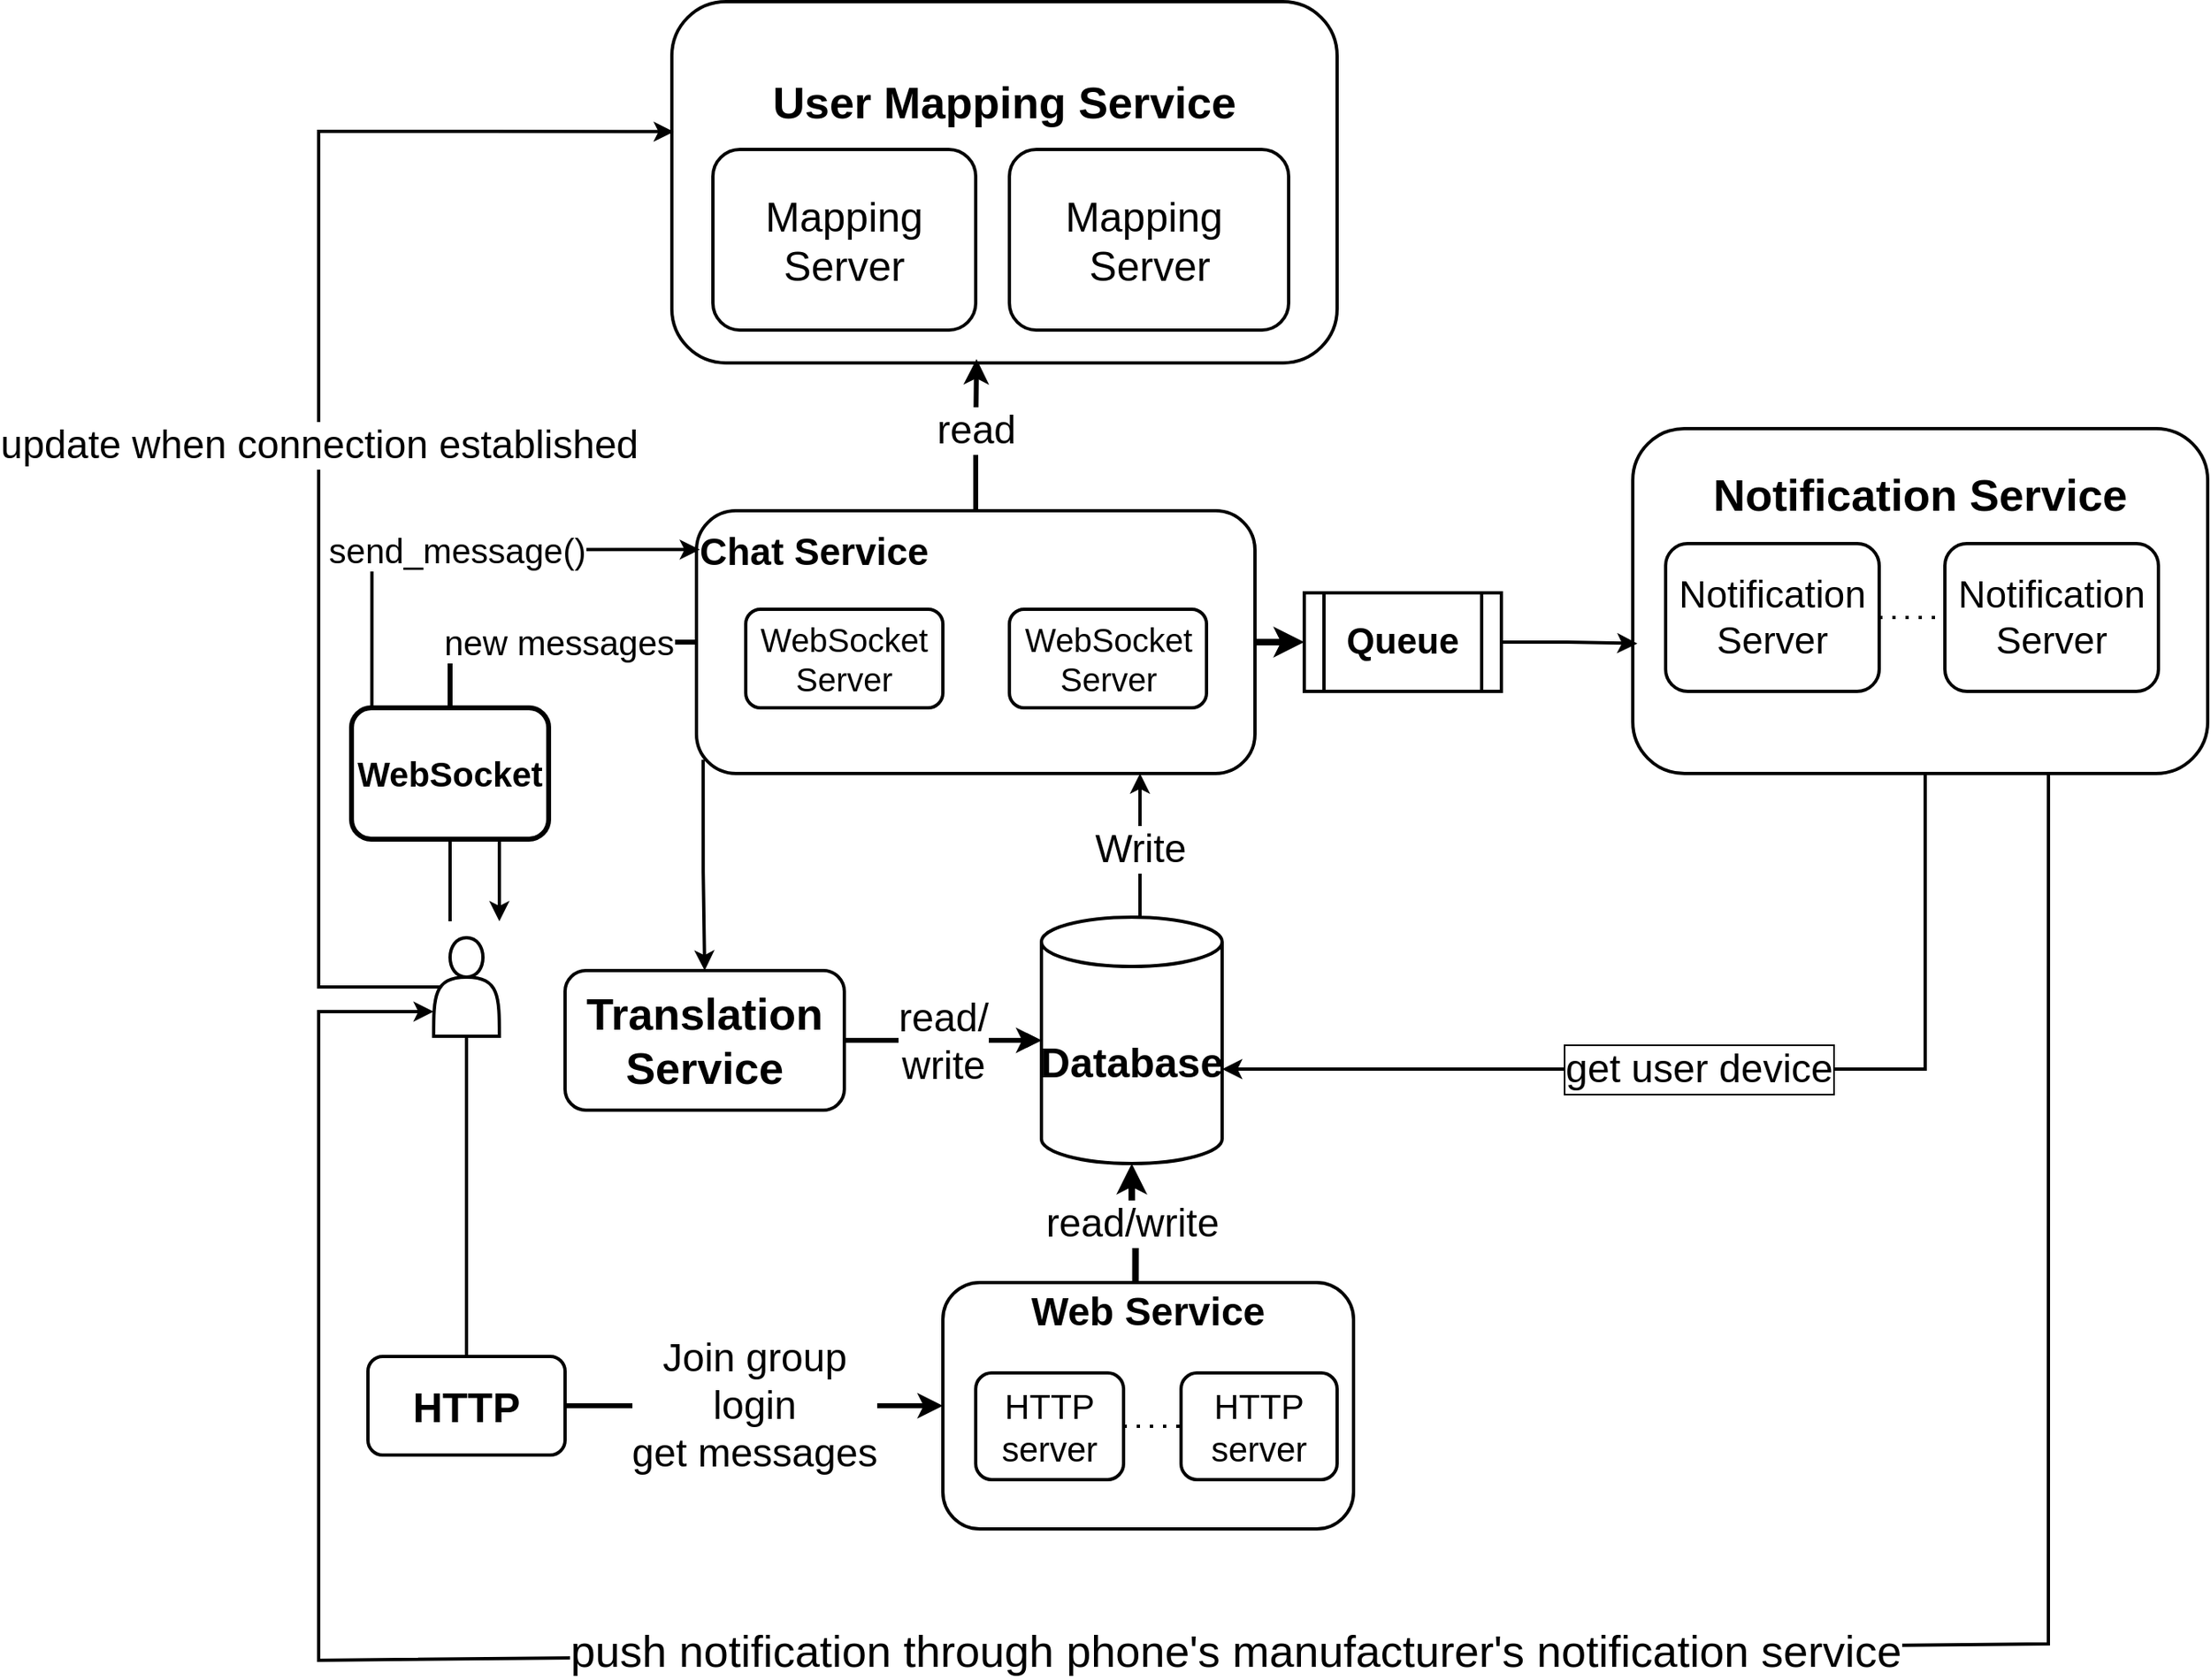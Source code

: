 <mxfile version="24.8.6">
  <diagram name="Page-1" id="g55GdgA-_zBSRBi2njSK">
    <mxGraphModel dx="2221" dy="1895" grid="1" gridSize="10" guides="1" tooltips="1" connect="1" arrows="1" fold="1" page="1" pageScale="1" pageWidth="850" pageHeight="1100" math="0" shadow="0">
      <root>
        <mxCell id="0" />
        <mxCell id="1" parent="0" />
        <mxCell id="m2pLiDt2gWZzEbOycwxZ-1" value="User Mapping Service&lt;div style=&quot;font-size: 27px;&quot;&gt;&lt;br style=&quot;font-size: 27px;&quot;&gt;&lt;/div&gt;&lt;div style=&quot;font-size: 27px;&quot;&gt;&lt;br style=&quot;font-size: 27px;&quot;&gt;&lt;/div&gt;&lt;div style=&quot;font-size: 27px;&quot;&gt;&lt;br style=&quot;font-size: 27px;&quot;&gt;&lt;/div&gt;" style="rounded=1;whiteSpace=wrap;html=1;fontSize=27;fontStyle=1;strokeWidth=2;" vertex="1" parent="1">
          <mxGeometry x="135" y="-10" width="405" height="220" as="geometry" />
        </mxCell>
        <mxCell id="m2pLiDt2gWZzEbOycwxZ-2" value="Mapping&lt;div style=&quot;font-size: 25px;&quot;&gt;Server&lt;/div&gt;" style="rounded=1;whiteSpace=wrap;html=1;fontSize=25;strokeWidth=2;fontStyle=0" vertex="1" parent="1">
          <mxGeometry x="160" y="80" width="160" height="110" as="geometry" />
        </mxCell>
        <mxCell id="m2pLiDt2gWZzEbOycwxZ-4" value="Mapping&amp;nbsp;&lt;div style=&quot;font-size: 25px;&quot;&gt;Server&lt;/div&gt;" style="rounded=1;whiteSpace=wrap;html=1;fontSize=25;strokeWidth=2;fontStyle=0" vertex="1" parent="1">
          <mxGeometry x="340.5" y="80" width="170" height="110" as="geometry" />
        </mxCell>
        <mxCell id="m2pLiDt2gWZzEbOycwxZ-8" value="read" style="edgeStyle=orthogonalEdgeStyle;rounded=0;orthogonalLoop=1;jettySize=auto;html=1;fontSize=24;entryX=0.458;entryY=0.989;entryDx=0;entryDy=0;entryPerimeter=0;strokeWidth=3;" edge="1" parent="1" source="m2pLiDt2gWZzEbOycwxZ-5" target="m2pLiDt2gWZzEbOycwxZ-1">
          <mxGeometry x="0.053" relative="1" as="geometry">
            <mxPoint x="290" y="220" as="targetPoint" />
            <mxPoint y="-1" as="offset" />
          </mxGeometry>
        </mxCell>
        <mxCell id="m2pLiDt2gWZzEbOycwxZ-13" value="" style="edgeStyle=orthogonalEdgeStyle;rounded=0;orthogonalLoop=1;jettySize=auto;html=1;strokeWidth=4;" edge="1" parent="1" source="m2pLiDt2gWZzEbOycwxZ-5" target="m2pLiDt2gWZzEbOycwxZ-12">
          <mxGeometry relative="1" as="geometry" />
        </mxCell>
        <mxCell id="m2pLiDt2gWZzEbOycwxZ-5" value="Chat Service&lt;div style=&quot;font-size: 23px;&quot;&gt;&lt;br style=&quot;font-size: 23px;&quot;&gt;&lt;/div&gt;&lt;div style=&quot;font-size: 23px;&quot;&gt;&lt;br style=&quot;font-size: 23px;&quot;&gt;&lt;/div&gt;&lt;div style=&quot;font-size: 23px;&quot;&gt;&lt;br style=&quot;font-size: 23px;&quot;&gt;&lt;/div&gt;&lt;div style=&quot;font-size: 23px;&quot;&gt;&lt;br style=&quot;font-size: 23px;&quot;&gt;&lt;/div&gt;" style="rounded=1;whiteSpace=wrap;html=1;align=left;fontSize=23;fontStyle=1;strokeWidth=2;" vertex="1" parent="1">
          <mxGeometry x="150" y="300" width="340" height="160" as="geometry" />
        </mxCell>
        <mxCell id="m2pLiDt2gWZzEbOycwxZ-6" value="WebSocket Server" style="rounded=1;whiteSpace=wrap;html=1;fontSize=20;strokeWidth=2;" vertex="1" parent="1">
          <mxGeometry x="180" y="360" width="120" height="60" as="geometry" />
        </mxCell>
        <mxCell id="m2pLiDt2gWZzEbOycwxZ-7" value="WebSocket Server" style="rounded=1;whiteSpace=wrap;html=1;fontSize=20;strokeWidth=2;" vertex="1" parent="1">
          <mxGeometry x="340.5" y="360" width="120" height="60" as="geometry" />
        </mxCell>
        <mxCell id="m2pLiDt2gWZzEbOycwxZ-9" value="Notification Service&lt;div style=&quot;font-size: 27px;&quot;&gt;&lt;br style=&quot;font-size: 27px;&quot;&gt;&lt;/div&gt;&lt;div style=&quot;font-size: 27px;&quot;&gt;&lt;br style=&quot;font-size: 27px;&quot;&gt;&lt;/div&gt;&lt;div style=&quot;font-size: 27px;&quot;&gt;&lt;br style=&quot;font-size: 27px;&quot;&gt;&lt;/div&gt;&lt;div style=&quot;font-size: 27px;&quot;&gt;&lt;br style=&quot;font-size: 27px;&quot;&gt;&lt;/div&gt;" style="rounded=1;whiteSpace=wrap;html=1;fontSize=27;fontStyle=1;strokeWidth=2;" vertex="1" parent="1">
          <mxGeometry x="720" y="250" width="350" height="210" as="geometry" />
        </mxCell>
        <mxCell id="m2pLiDt2gWZzEbOycwxZ-10" value="Notification Server" style="rounded=1;whiteSpace=wrap;html=1;fontSize=23;strokeWidth=2;" vertex="1" parent="1">
          <mxGeometry x="740" y="320" width="130" height="90" as="geometry" />
        </mxCell>
        <mxCell id="m2pLiDt2gWZzEbOycwxZ-11" value="Notification Server" style="rounded=1;whiteSpace=wrap;html=1;fontSize=23;strokeWidth=2;" vertex="1" parent="1">
          <mxGeometry x="910" y="320" width="130" height="90" as="geometry" />
        </mxCell>
        <mxCell id="m2pLiDt2gWZzEbOycwxZ-14" value="" style="edgeStyle=orthogonalEdgeStyle;rounded=0;orthogonalLoop=1;jettySize=auto;html=1;strokeWidth=2;entryX=0.008;entryY=0.623;entryDx=0;entryDy=0;entryPerimeter=0;" edge="1" parent="1" source="m2pLiDt2gWZzEbOycwxZ-12" target="m2pLiDt2gWZzEbOycwxZ-9">
          <mxGeometry relative="1" as="geometry">
            <mxPoint x="640" y="380" as="targetPoint" />
            <Array as="points" />
          </mxGeometry>
        </mxCell>
        <mxCell id="m2pLiDt2gWZzEbOycwxZ-12" value="Queue" style="shape=process;whiteSpace=wrap;html=1;backgroundOutline=1;fontSize=22;fontStyle=1;strokeWidth=2;" vertex="1" parent="1">
          <mxGeometry x="520" y="350" width="120" height="60" as="geometry" />
        </mxCell>
        <mxCell id="m2pLiDt2gWZzEbOycwxZ-16" value="Write" style="edgeStyle=orthogonalEdgeStyle;rounded=0;orthogonalLoop=1;jettySize=auto;html=1;strokeWidth=2;fontSize=24;exitX=0.5;exitY=0;exitDx=0;exitDy=0;exitPerimeter=0;" edge="1" parent="1" source="m2pLiDt2gWZzEbOycwxZ-15" target="m2pLiDt2gWZzEbOycwxZ-5">
          <mxGeometry relative="1" as="geometry">
            <Array as="points">
              <mxPoint x="420" y="548" />
            </Array>
          </mxGeometry>
        </mxCell>
        <mxCell id="m2pLiDt2gWZzEbOycwxZ-15" value="Database" style="shape=cylinder3;whiteSpace=wrap;html=1;boundedLbl=1;backgroundOutline=1;size=15;fontSize=25;fontStyle=1;strokeWidth=2;" vertex="1" parent="1">
          <mxGeometry x="360" y="547.5" width="110" height="150" as="geometry" />
        </mxCell>
        <mxCell id="m2pLiDt2gWZzEbOycwxZ-18" value="get user device" style="edgeStyle=orthogonalEdgeStyle;rounded=0;orthogonalLoop=1;jettySize=auto;html=1;exitX=0.5;exitY=1;exitDx=0;exitDy=0;fontSize=24;strokeWidth=2;labelBorderColor=default;" edge="1" parent="1" source="m2pLiDt2gWZzEbOycwxZ-9">
          <mxGeometry x="0.052" relative="1" as="geometry">
            <mxPoint x="911.6" y="490.0" as="sourcePoint" />
            <mxPoint x="470" y="640" as="targetPoint" />
            <Array as="points">
              <mxPoint x="898" y="460" />
              <mxPoint x="898" y="640" />
            </Array>
            <mxPoint as="offset" />
          </mxGeometry>
        </mxCell>
        <mxCell id="m2pLiDt2gWZzEbOycwxZ-24" value="read/write" style="edgeStyle=orthogonalEdgeStyle;rounded=0;orthogonalLoop=1;jettySize=auto;html=1;fontSize=24;strokeWidth=4;exitX=0.469;exitY=-0.005;exitDx=0;exitDy=0;exitPerimeter=0;" edge="1" parent="1" source="m2pLiDt2gWZzEbOycwxZ-19" target="m2pLiDt2gWZzEbOycwxZ-15">
          <mxGeometry x="0.02" y="-1" relative="1" as="geometry">
            <mxPoint x="376" y="772" as="sourcePoint" />
            <mxPoint x="-1" as="offset" />
          </mxGeometry>
        </mxCell>
        <mxCell id="m2pLiDt2gWZzEbOycwxZ-19" value="Web Service&lt;div&gt;&lt;br&gt;&lt;/div&gt;&lt;div&gt;&lt;br&gt;&lt;/div&gt;&lt;div&gt;&lt;br&gt;&lt;/div&gt;&lt;div&gt;&lt;br&gt;&lt;/div&gt;" style="rounded=1;whiteSpace=wrap;html=1;fontSize=24;fontStyle=1;strokeWidth=2;" vertex="1" parent="1">
          <mxGeometry x="300" y="770" width="250" height="150" as="geometry" />
        </mxCell>
        <mxCell id="m2pLiDt2gWZzEbOycwxZ-20" value="HTTP server" style="rounded=1;whiteSpace=wrap;html=1;fontSize=21;strokeWidth=2;" vertex="1" parent="1">
          <mxGeometry x="320" y="825" width="90" height="65" as="geometry" />
        </mxCell>
        <mxCell id="m2pLiDt2gWZzEbOycwxZ-21" value="HTTP server" style="rounded=1;whiteSpace=wrap;html=1;fontSize=21;strokeWidth=2;" vertex="1" parent="1">
          <mxGeometry x="445" y="825" width="95" height="65" as="geometry" />
        </mxCell>
        <mxCell id="m2pLiDt2gWZzEbOycwxZ-22" value="" style="endArrow=none;dashed=1;html=1;dashPattern=1 3;strokeWidth=2;rounded=0;entryX=0;entryY=0.5;entryDx=0;entryDy=0;exitX=1;exitY=0.5;exitDx=0;exitDy=0;" edge="1" parent="1" source="m2pLiDt2gWZzEbOycwxZ-20" target="m2pLiDt2gWZzEbOycwxZ-21">
          <mxGeometry width="50" height="50" relative="1" as="geometry">
            <mxPoint x="330" y="800" as="sourcePoint" />
            <mxPoint x="380" y="750" as="targetPoint" />
          </mxGeometry>
        </mxCell>
        <mxCell id="m2pLiDt2gWZzEbOycwxZ-23" value="" style="endArrow=none;dashed=1;html=1;dashPattern=1 3;strokeWidth=2;rounded=0;entryX=0;entryY=0.5;entryDx=0;entryDy=0;exitX=1;exitY=0.5;exitDx=0;exitDy=0;" edge="1" parent="1" source="m2pLiDt2gWZzEbOycwxZ-10" target="m2pLiDt2gWZzEbOycwxZ-11">
          <mxGeometry width="50" height="50" relative="1" as="geometry">
            <mxPoint x="400" y="530" as="sourcePoint" />
            <mxPoint x="450" y="480" as="targetPoint" />
          </mxGeometry>
        </mxCell>
        <mxCell id="m2pLiDt2gWZzEbOycwxZ-25" value="WebSocket" style="rounded=1;whiteSpace=wrap;html=1;fontSize=21;fontStyle=1;strokeWidth=3;" vertex="1" parent="1">
          <mxGeometry x="-60" y="420" width="120" height="80" as="geometry" />
        </mxCell>
        <mxCell id="m2pLiDt2gWZzEbOycwxZ-26" value="send_message()" style="edgeStyle=orthogonalEdgeStyle;rounded=0;orthogonalLoop=1;jettySize=auto;html=1;entryX=0.006;entryY=0.148;entryDx=0;entryDy=0;entryPerimeter=0;exitX=0.103;exitY=0.005;exitDx=0;exitDy=0;fontSize=21;strokeWidth=2;exitPerimeter=0;" edge="1" parent="1" source="m2pLiDt2gWZzEbOycwxZ-25" target="m2pLiDt2gWZzEbOycwxZ-5">
          <mxGeometry relative="1" as="geometry" />
        </mxCell>
        <mxCell id="m2pLiDt2gWZzEbOycwxZ-28" value="new messages" style="endArrow=none;html=1;rounded=0;entryX=0;entryY=0.5;entryDx=0;entryDy=0;exitX=0.5;exitY=0;exitDx=0;exitDy=0;fontSize=21;strokeWidth=3;" edge="1" parent="1" source="m2pLiDt2gWZzEbOycwxZ-25" target="m2pLiDt2gWZzEbOycwxZ-5">
          <mxGeometry x="0.111" width="50" height="50" relative="1" as="geometry">
            <mxPoint x="400" y="530" as="sourcePoint" />
            <mxPoint x="450" y="480" as="targetPoint" />
            <Array as="points">
              <mxPoint y="380" />
            </Array>
            <mxPoint as="offset" />
          </mxGeometry>
        </mxCell>
        <mxCell id="m2pLiDt2gWZzEbOycwxZ-29" value="" style="endArrow=classic;html=1;rounded=0;exitX=0.75;exitY=1;exitDx=0;exitDy=0;strokeWidth=2;" edge="1" parent="1" source="m2pLiDt2gWZzEbOycwxZ-25">
          <mxGeometry width="50" height="50" relative="1" as="geometry">
            <mxPoint x="400" y="530" as="sourcePoint" />
            <mxPoint x="30" y="550" as="targetPoint" />
          </mxGeometry>
        </mxCell>
        <mxCell id="m2pLiDt2gWZzEbOycwxZ-30" value="" style="endArrow=none;html=1;rounded=0;entryX=0.5;entryY=1;entryDx=0;entryDy=0;strokeWidth=2;" edge="1" parent="1" target="m2pLiDt2gWZzEbOycwxZ-25">
          <mxGeometry width="50" height="50" relative="1" as="geometry">
            <mxPoint y="550" as="sourcePoint" />
            <mxPoint x="450" y="480" as="targetPoint" />
          </mxGeometry>
        </mxCell>
        <mxCell id="m2pLiDt2gWZzEbOycwxZ-31" value="" style="shape=actor;whiteSpace=wrap;html=1;strokeWidth=2;" vertex="1" parent="1">
          <mxGeometry x="-10" y="560" width="40" height="60" as="geometry" />
        </mxCell>
        <mxCell id="m2pLiDt2gWZzEbOycwxZ-32" value="update when connection established" style="endArrow=classic;html=1;rounded=0;entryX=0.003;entryY=0.36;entryDx=0;entryDy=0;entryPerimeter=0;exitX=0.1;exitY=0.5;exitDx=0;exitDy=0;exitPerimeter=0;fontSize=24;strokeWidth=2;" edge="1" parent="1" source="m2pLiDt2gWZzEbOycwxZ-31" target="m2pLiDt2gWZzEbOycwxZ-1">
          <mxGeometry x="-0.003" width="50" height="50" relative="1" as="geometry">
            <mxPoint x="400" y="530" as="sourcePoint" />
            <mxPoint x="450" y="480" as="targetPoint" />
            <Array as="points">
              <mxPoint x="-80" y="590" />
              <mxPoint x="-80" y="69" />
              <mxPoint x="20" y="69" />
            </Array>
            <mxPoint as="offset" />
          </mxGeometry>
        </mxCell>
        <mxCell id="m2pLiDt2gWZzEbOycwxZ-33" value="HTTP" style="rounded=1;whiteSpace=wrap;html=1;fontSize=25;fontStyle=1;strokeWidth=2;" vertex="1" parent="1">
          <mxGeometry x="-50" y="815" width="120" height="60" as="geometry" />
        </mxCell>
        <mxCell id="m2pLiDt2gWZzEbOycwxZ-34" value="" style="endArrow=none;html=1;rounded=0;entryX=0.5;entryY=1;entryDx=0;entryDy=0;strokeWidth=2;exitX=0.5;exitY=0;exitDx=0;exitDy=0;" edge="1" parent="1" source="m2pLiDt2gWZzEbOycwxZ-33" target="m2pLiDt2gWZzEbOycwxZ-31">
          <mxGeometry width="50" height="50" relative="1" as="geometry">
            <mxPoint x="10" y="810" as="sourcePoint" />
            <mxPoint x="390" y="580" as="targetPoint" />
          </mxGeometry>
        </mxCell>
        <mxCell id="m2pLiDt2gWZzEbOycwxZ-35" value="Join group&lt;div style=&quot;font-size: 24px;&quot;&gt;login&lt;/div&gt;&lt;div style=&quot;font-size: 24px;&quot;&gt;get messages&lt;/div&gt;" style="endArrow=classic;html=1;rounded=0;entryX=0;entryY=0.5;entryDx=0;entryDy=0;exitX=1;exitY=0.5;exitDx=0;exitDy=0;fontSize=24;strokeWidth=3;" edge="1" parent="1" source="m2pLiDt2gWZzEbOycwxZ-33" target="m2pLiDt2gWZzEbOycwxZ-19">
          <mxGeometry width="50" height="50" relative="1" as="geometry">
            <mxPoint x="340" y="630" as="sourcePoint" />
            <mxPoint x="390" y="580" as="targetPoint" />
          </mxGeometry>
        </mxCell>
        <mxCell id="m2pLiDt2gWZzEbOycwxZ-36" value="push notification through phone&#39;s manufacturer&#39;s notification service" style="endArrow=classic;html=1;rounded=0;entryX=0;entryY=0.75;entryDx=0;entryDy=0;exitX=0.723;exitY=1;exitDx=0;exitDy=0;exitPerimeter=0;fontSize=27;strokeWidth=2;" edge="1" parent="1" source="m2pLiDt2gWZzEbOycwxZ-9" target="m2pLiDt2gWZzEbOycwxZ-31">
          <mxGeometry x="0.001" width="50" height="50" relative="1" as="geometry">
            <mxPoint x="340" y="630" as="sourcePoint" />
            <mxPoint x="390" y="580" as="targetPoint" />
            <Array as="points">
              <mxPoint x="973" y="990" />
              <mxPoint x="-80" y="1000" />
              <mxPoint x="-80" y="605" />
            </Array>
            <mxPoint as="offset" />
          </mxGeometry>
        </mxCell>
        <mxCell id="m2pLiDt2gWZzEbOycwxZ-40" value="" style="edgeStyle=orthogonalEdgeStyle;rounded=0;orthogonalLoop=1;jettySize=auto;html=1;" edge="1" parent="1" source="m2pLiDt2gWZzEbOycwxZ-37" target="m2pLiDt2gWZzEbOycwxZ-15">
          <mxGeometry relative="1" as="geometry" />
        </mxCell>
        <mxCell id="m2pLiDt2gWZzEbOycwxZ-37" value="Translation Service" style="rounded=1;whiteSpace=wrap;html=1;fontSize=27;fontStyle=1;strokeWidth=2;" vertex="1" parent="1">
          <mxGeometry x="70" y="580" width="170" height="85" as="geometry" />
        </mxCell>
        <mxCell id="m2pLiDt2gWZzEbOycwxZ-38" style="edgeStyle=orthogonalEdgeStyle;rounded=0;orthogonalLoop=1;jettySize=auto;html=1;strokeWidth=2;entryX=0.5;entryY=0;entryDx=0;entryDy=0;labelBackgroundColor=none;exitX=0.012;exitY=0.948;exitDx=0;exitDy=0;exitPerimeter=0;" edge="1" parent="1" source="m2pLiDt2gWZzEbOycwxZ-5" target="m2pLiDt2gWZzEbOycwxZ-37">
          <mxGeometry relative="1" as="geometry">
            <mxPoint x="165" y="462" as="sourcePoint" />
            <mxPoint x="168" y="458" as="targetPoint" />
          </mxGeometry>
        </mxCell>
        <mxCell id="m2pLiDt2gWZzEbOycwxZ-39" value="read/&lt;div&gt;write&lt;/div&gt;" style="edgeStyle=orthogonalEdgeStyle;rounded=0;orthogonalLoop=1;jettySize=auto;html=1;entryX=0;entryY=0.5;entryDx=0;entryDy=0;entryPerimeter=0;strokeWidth=3;fontSize=24;fontStyle=0" edge="1" parent="1" source="m2pLiDt2gWZzEbOycwxZ-37" target="m2pLiDt2gWZzEbOycwxZ-15">
          <mxGeometry relative="1" as="geometry" />
        </mxCell>
      </root>
    </mxGraphModel>
  </diagram>
</mxfile>
